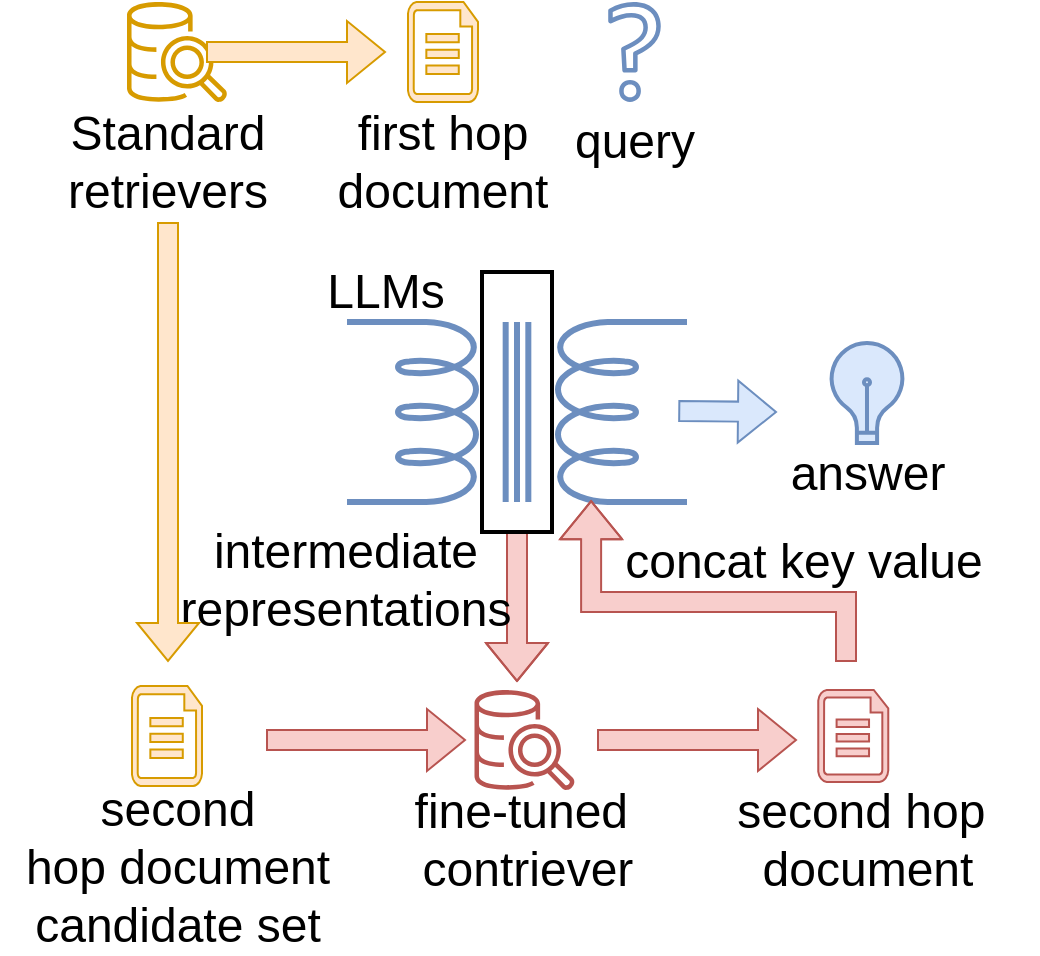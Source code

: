 <mxfile version="25.0.3">
  <diagram name="第 1 页" id="8JB1TgKFOo70qStH_vRq">
    <mxGraphModel dx="954" dy="558" grid="1" gridSize="10" guides="1" tooltips="1" connect="1" arrows="1" fold="1" page="1" pageScale="1" pageWidth="1169" pageHeight="827" math="0" shadow="0">
      <root>
        <mxCell id="0" />
        <mxCell id="1" parent="0" />
        <mxCell id="xsvIwzY6GRpyjDurPTpW-38" style="edgeStyle=orthogonalEdgeStyle;rounded=0;orthogonalLoop=1;jettySize=auto;html=1;exitX=0.5;exitY=1;exitDx=0;exitDy=0;shape=flexArrow;fillColor=#f8cecc;strokeColor=#b85450;fontSize=24;" parent="1" source="xsvIwzY6GRpyjDurPTpW-43" edge="1">
          <mxGeometry relative="1" as="geometry">
            <mxPoint x="585.5" y="480" as="targetPoint" />
          </mxGeometry>
        </mxCell>
        <mxCell id="xsvIwzY6GRpyjDurPTpW-10" value="" style="pointerEvents=1;verticalLabelPosition=bottom;shadow=0;dashed=0;align=center;html=1;verticalAlign=top;shape=mxgraph.electrical.inductors.transformer_2;strokeWidth=3;direction=south;fillColor=#dae8fc;strokeColor=#6c8ebf;fontSize=24;" parent="1" vertex="1">
          <mxGeometry x="500.5" y="300" width="170" height="90" as="geometry" />
        </mxCell>
        <mxCell id="xsvIwzY6GRpyjDurPTpW-15" value="Standard retrievers" style="text;html=1;align=center;verticalAlign=middle;whiteSpace=wrap;rounded=0;fontSize=24;" parent="1" vertex="1">
          <mxGeometry x="338.75" y="202" width="143.5" height="35" as="geometry" />
        </mxCell>
        <mxCell id="xsvIwzY6GRpyjDurPTpW-16" value="" style="verticalLabelPosition=bottom;html=1;verticalAlign=top;align=center;strokeColor=#b85450;fillColor=#f8cecc;shape=mxgraph.azure.file;pointerEvents=1;fontSize=24;" parent="1" vertex="1">
          <mxGeometry x="736.13" y="484" width="35" height="46" as="geometry" />
        </mxCell>
        <mxCell id="xsvIwzY6GRpyjDurPTpW-17" value="second hop&amp;nbsp;&lt;div&gt;document&lt;/div&gt;" style="text;html=1;align=center;verticalAlign=middle;whiteSpace=wrap;rounded=0;strokeWidth=1;fontSize=24;" parent="1" vertex="1">
          <mxGeometry x="675.5" y="544" width="170" height="30" as="geometry" />
        </mxCell>
        <mxCell id="xsvIwzY6GRpyjDurPTpW-28" value="fine-tuned&amp;nbsp;&lt;div&gt;contriever&lt;/div&gt;" style="text;html=1;align=center;verticalAlign=middle;whiteSpace=wrap;rounded=0;fontSize=24;" parent="1" vertex="1">
          <mxGeometry x="505.5" y="544" width="170" height="30" as="geometry" />
        </mxCell>
        <mxCell id="xsvIwzY6GRpyjDurPTpW-39" value="intermediate representations" style="text;html=1;align=center;verticalAlign=middle;whiteSpace=wrap;rounded=0;fontSize=24;" parent="1" vertex="1">
          <mxGeometry x="410" y="414" width="180" height="30" as="geometry" />
        </mxCell>
        <mxCell id="xsvIwzY6GRpyjDurPTpW-43" value="" style="rounded=0;whiteSpace=wrap;html=1;fillColor=none;strokeWidth=2;fontSize=24;" parent="1" vertex="1">
          <mxGeometry x="568" y="275" width="35" height="130" as="geometry" />
        </mxCell>
        <mxCell id="xsvIwzY6GRpyjDurPTpW-44" value="" style="sketch=0;outlineConnect=0;fillColor=#D79B00;strokeColor=#d79b00;dashed=0;verticalLabelPosition=bottom;verticalAlign=top;align=center;html=1;fontSize=24;fontStyle=0;aspect=fixed;pointerEvents=1;shape=mxgraph.aws4.redshift_query_editor_v20_light;" parent="1" vertex="1">
          <mxGeometry x="390.5" y="140" width="50" height="50" as="geometry" />
        </mxCell>
        <mxCell id="xsvIwzY6GRpyjDurPTpW-45" value="" style="sketch=0;outlineConnect=0;fillColor=#6C8EBF;strokeColor=#6C8EBF;dashed=0;verticalLabelPosition=bottom;verticalAlign=top;align=center;html=1;fontSize=24;fontStyle=0;aspect=fixed;pointerEvents=1;shape=mxgraph.aws4.question;" parent="1" vertex="1">
          <mxGeometry x="631.11" y="140" width="26.28" height="50" as="geometry" />
        </mxCell>
        <mxCell id="xsvIwzY6GRpyjDurPTpW-46" value="query" style="text;html=1;align=center;verticalAlign=middle;whiteSpace=wrap;rounded=0;strokeWidth=1;fontSize=24;" parent="1" vertex="1">
          <mxGeometry x="603" y="195" width="82.5" height="30" as="geometry" />
        </mxCell>
        <mxCell id="xsvIwzY6GRpyjDurPTpW-48" value="LLMs" style="text;html=1;align=center;verticalAlign=middle;whiteSpace=wrap;rounded=0;fontSize=24;fillColor=none;" parent="1" vertex="1">
          <mxGeometry x="490" y="270" width="60" height="30" as="geometry" />
        </mxCell>
        <mxCell id="xsvIwzY6GRpyjDurPTpW-49" value="" style="shape=image;html=1;verticalAlign=top;verticalLabelPosition=bottom;labelBackgroundColor=#ffffff;imageAspect=0;aspect=fixed;image=https://cdn4.iconfinder.com/data/icons/ionicons/512/icon-plus-round-128.png;fontSize=24;" parent="1" vertex="1">
          <mxGeometry x="575" y="140" width="50" height="50" as="geometry" />
        </mxCell>
        <mxCell id="xsvIwzY6GRpyjDurPTpW-51" value="" style="sketch=0;outlineConnect=0;fillColor=#B85450;strokeColor=#B85450;dashed=0;verticalLabelPosition=bottom;verticalAlign=top;align=center;html=1;fontSize=24;fontStyle=0;aspect=fixed;pointerEvents=1;shape=mxgraph.aws4.redshift_query_editor_v20_light;" parent="1" vertex="1">
          <mxGeometry x="564.25" y="484" width="50" height="50" as="geometry" />
        </mxCell>
        <mxCell id="xsvIwzY6GRpyjDurPTpW-53" value="" style="shape=flexArrow;endArrow=classic;html=1;rounded=0;fillColor=#f8cecc;strokeColor=#b85450;fontSize=24;" parent="1" edge="1">
          <mxGeometry width="50" height="50" relative="1" as="geometry">
            <mxPoint x="625.5" y="509" as="sourcePoint" />
            <mxPoint x="725.5" y="509" as="targetPoint" />
          </mxGeometry>
        </mxCell>
        <mxCell id="xsvIwzY6GRpyjDurPTpW-56" style="edgeStyle=elbowEdgeStyle;rounded=0;orthogonalLoop=1;jettySize=auto;html=1;entryX=0.99;entryY=0.282;entryDx=0;entryDy=0;entryPerimeter=0;elbow=vertical;shape=flexArrow;fillColor=#f8cecc;strokeColor=#b85450;fontSize=24;" parent="1" target="xsvIwzY6GRpyjDurPTpW-10" edge="1">
          <mxGeometry relative="1" as="geometry">
            <mxPoint x="750" y="470" as="sourcePoint" />
            <Array as="points">
              <mxPoint x="695.5" y="440" />
            </Array>
          </mxGeometry>
        </mxCell>
        <mxCell id="xsvIwzY6GRpyjDurPTpW-57" value="concat key value" style="text;html=1;align=center;verticalAlign=middle;whiteSpace=wrap;rounded=0;fontSize=24;" parent="1" vertex="1">
          <mxGeometry x="614.25" y="405" width="230.31" height="30" as="geometry" />
        </mxCell>
        <mxCell id="xsvIwzY6GRpyjDurPTpW-58" value="" style="shape=flexArrow;endArrow=classic;html=1;rounded=0;fillColor=#dae8fc;strokeColor=#6c8ebf;fontSize=24;" parent="1" edge="1">
          <mxGeometry width="50" height="50" relative="1" as="geometry">
            <mxPoint x="666.13" y="344.52" as="sourcePoint" />
            <mxPoint x="715.5" y="345" as="targetPoint" />
          </mxGeometry>
        </mxCell>
        <mxCell id="xsvIwzY6GRpyjDurPTpW-62" value="answer" style="text;html=1;align=center;verticalAlign=middle;whiteSpace=wrap;rounded=0;fontSize=24;" parent="1" vertex="1">
          <mxGeometry x="730.5" y="360.5" width="60" height="30" as="geometry" />
        </mxCell>
        <mxCell id="xsvIwzY6GRpyjDurPTpW-66" value="" style="html=1;verticalLabelPosition=bottom;align=center;labelBackgroundColor=#ffffff;verticalAlign=top;strokeWidth=2;strokeColor=#6c8ebf;shadow=0;dashed=0;shape=mxgraph.ios7.icons.lightbulb;fillColor=#dae8fc;aspect=fixed;fontSize=24;" parent="1" vertex="1">
          <mxGeometry x="741.31" y="310.5" width="38.38" height="50" as="geometry" />
        </mxCell>
        <mxCell id="xsvIwzY6GRpyjDurPTpW-67" style="edgeStyle=orthogonalEdgeStyle;rounded=0;orthogonalLoop=1;jettySize=auto;html=1;exitX=0.5;exitY=1;exitDx=0;exitDy=0;fontSize=24;" parent="1" source="xsvIwzY6GRpyjDurPTpW-28" target="xsvIwzY6GRpyjDurPTpW-28" edge="1">
          <mxGeometry relative="1" as="geometry" />
        </mxCell>
        <mxCell id="tjRnIWz9lj-TlJLxw_ru-2" value="" style="verticalLabelPosition=bottom;html=1;verticalAlign=top;align=center;strokeColor=#d79b00;fillColor=#ffe6cc;shape=mxgraph.azure.file;pointerEvents=1;fontSize=24;" vertex="1" parent="1">
          <mxGeometry x="393" y="482" width="35" height="50" as="geometry" />
        </mxCell>
        <mxCell id="tjRnIWz9lj-TlJLxw_ru-3" value="second hop&amp;nbsp;&lt;span style=&quot;background-color: initial;&quot;&gt;document candidate set&lt;/span&gt;" style="text;html=1;align=center;verticalAlign=middle;whiteSpace=wrap;rounded=0;strokeWidth=1;fontSize=24;" vertex="1" parent="1">
          <mxGeometry x="327.75" y="530" width="175.5" height="86" as="geometry" />
        </mxCell>
        <mxCell id="tjRnIWz9lj-TlJLxw_ru-5" value="" style="shape=flexArrow;endArrow=classic;html=1;rounded=0;fillColor=#f8cecc;strokeColor=#b85450;fontSize=24;" edge="1" parent="1">
          <mxGeometry width="50" height="50" relative="1" as="geometry">
            <mxPoint x="460" y="509" as="sourcePoint" />
            <mxPoint x="560" y="509" as="targetPoint" />
          </mxGeometry>
        </mxCell>
        <mxCell id="tjRnIWz9lj-TlJLxw_ru-12" value="first hop&lt;div&gt;document&lt;/div&gt;" style="text;html=1;align=center;verticalAlign=middle;whiteSpace=wrap;rounded=0;strokeWidth=1;fontSize=24;" vertex="1" parent="1">
          <mxGeometry x="483" y="204.5" width="131" height="30" as="geometry" />
        </mxCell>
        <mxCell id="tjRnIWz9lj-TlJLxw_ru-13" value="" style="verticalLabelPosition=bottom;html=1;verticalAlign=top;align=center;strokeColor=#d79b00;fillColor=#ffe6cc;shape=mxgraph.azure.file;pointerEvents=1;fontSize=24;" vertex="1" parent="1">
          <mxGeometry x="531" y="140" width="35" height="50" as="geometry" />
        </mxCell>
        <mxCell id="tjRnIWz9lj-TlJLxw_ru-16" style="edgeStyle=orthogonalEdgeStyle;rounded=0;orthogonalLoop=1;jettySize=auto;html=1;shape=flexArrow;fillColor=#ffe6cc;strokeColor=#d79b00;fontSize=24;" edge="1" parent="1">
          <mxGeometry relative="1" as="geometry">
            <mxPoint x="411" y="250" as="sourcePoint" />
            <mxPoint x="411" y="470" as="targetPoint" />
          </mxGeometry>
        </mxCell>
        <mxCell id="tjRnIWz9lj-TlJLxw_ru-17" style="edgeStyle=orthogonalEdgeStyle;rounded=0;orthogonalLoop=1;jettySize=auto;html=1;shape=flexArrow;fillColor=#ffe6cc;strokeColor=#d79b00;fontSize=24;" edge="1" parent="1">
          <mxGeometry relative="1" as="geometry">
            <mxPoint x="430" y="165" as="sourcePoint" />
            <mxPoint x="520" y="165" as="targetPoint" />
          </mxGeometry>
        </mxCell>
      </root>
    </mxGraphModel>
  </diagram>
</mxfile>
